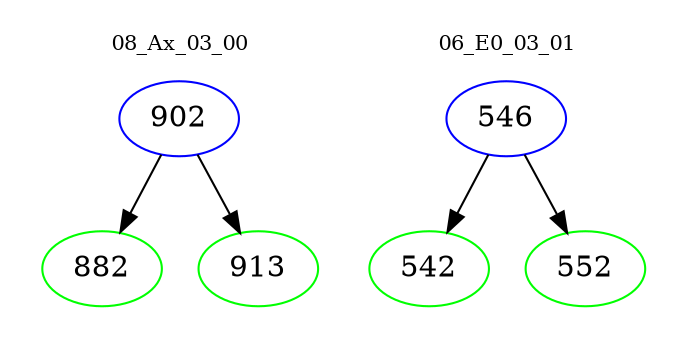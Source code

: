 digraph{
subgraph cluster_0 {
color = white
label = "08_Ax_03_00";
fontsize=10;
T0_902 [label="902", color="blue"]
T0_902 -> T0_882 [color="black"]
T0_882 [label="882", color="green"]
T0_902 -> T0_913 [color="black"]
T0_913 [label="913", color="green"]
}
subgraph cluster_1 {
color = white
label = "06_E0_03_01";
fontsize=10;
T1_546 [label="546", color="blue"]
T1_546 -> T1_542 [color="black"]
T1_542 [label="542", color="green"]
T1_546 -> T1_552 [color="black"]
T1_552 [label="552", color="green"]
}
}
